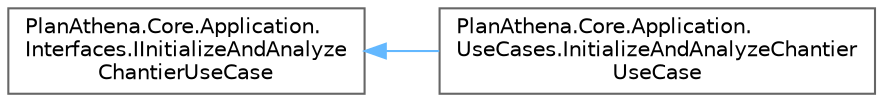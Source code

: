 digraph "Graphical Class Hierarchy"
{
 // LATEX_PDF_SIZE
  bgcolor="transparent";
  edge [fontname=Helvetica,fontsize=10,labelfontname=Helvetica,labelfontsize=10];
  node [fontname=Helvetica,fontsize=10,shape=box,height=0.2,width=0.4];
  rankdir="LR";
  Node0 [id="Node000000",label="PlanAthena.Core.Application.\lInterfaces.IInitializeAndAnalyze\lChantierUseCase",height=0.2,width=0.4,color="grey40", fillcolor="white", style="filled",URL="$interface_plan_athena_1_1_core_1_1_application_1_1_interfaces_1_1_i_initialize_and_analyze_chantier_use_case.html",tooltip="Orchestre le cas d'usage d'initialisation, validation et analyse préliminaire d'un chantier."];
  Node0 -> Node1 [id="edge23_Node000000_Node000001",dir="back",color="steelblue1",style="solid",tooltip=" "];
  Node1 [id="Node000001",label="PlanAthena.Core.Application.\lUseCases.InitializeAndAnalyzeChantier\lUseCase",height=0.2,width=0.4,color="grey40", fillcolor="white", style="filled",URL="$class_plan_athena_1_1_core_1_1_application_1_1_use_cases_1_1_initialize_and_analyze_chantier_use_case.html",tooltip=" "];
}
